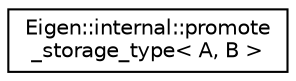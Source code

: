 digraph "Graphical Class Hierarchy"
{
  edge [fontname="Helvetica",fontsize="10",labelfontname="Helvetica",labelfontsize="10"];
  node [fontname="Helvetica",fontsize="10",shape=record];
  rankdir="LR";
  Node1 [label="Eigen::internal::promote\l_storage_type\< A, B \>",height=0.2,width=0.4,color="black", fillcolor="white", style="filled",URL="$struct_eigen_1_1internal_1_1promote__storage__type.html"];
}
